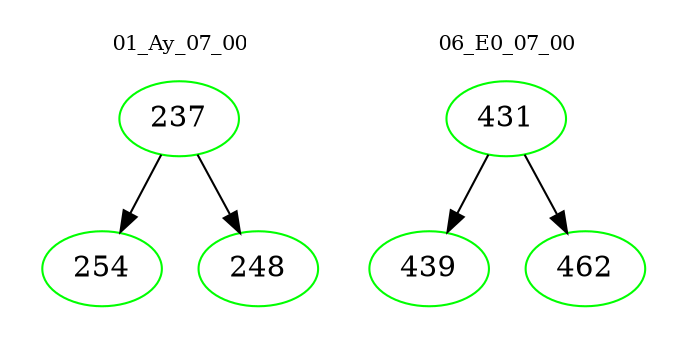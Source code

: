 digraph{
subgraph cluster_0 {
color = white
label = "01_Ay_07_00";
fontsize=10;
T0_237 [label="237", color="green"]
T0_237 -> T0_254 [color="black"]
T0_254 [label="254", color="green"]
T0_237 -> T0_248 [color="black"]
T0_248 [label="248", color="green"]
}
subgraph cluster_1 {
color = white
label = "06_E0_07_00";
fontsize=10;
T1_431 [label="431", color="green"]
T1_431 -> T1_439 [color="black"]
T1_439 [label="439", color="green"]
T1_431 -> T1_462 [color="black"]
T1_462 [label="462", color="green"]
}
}
